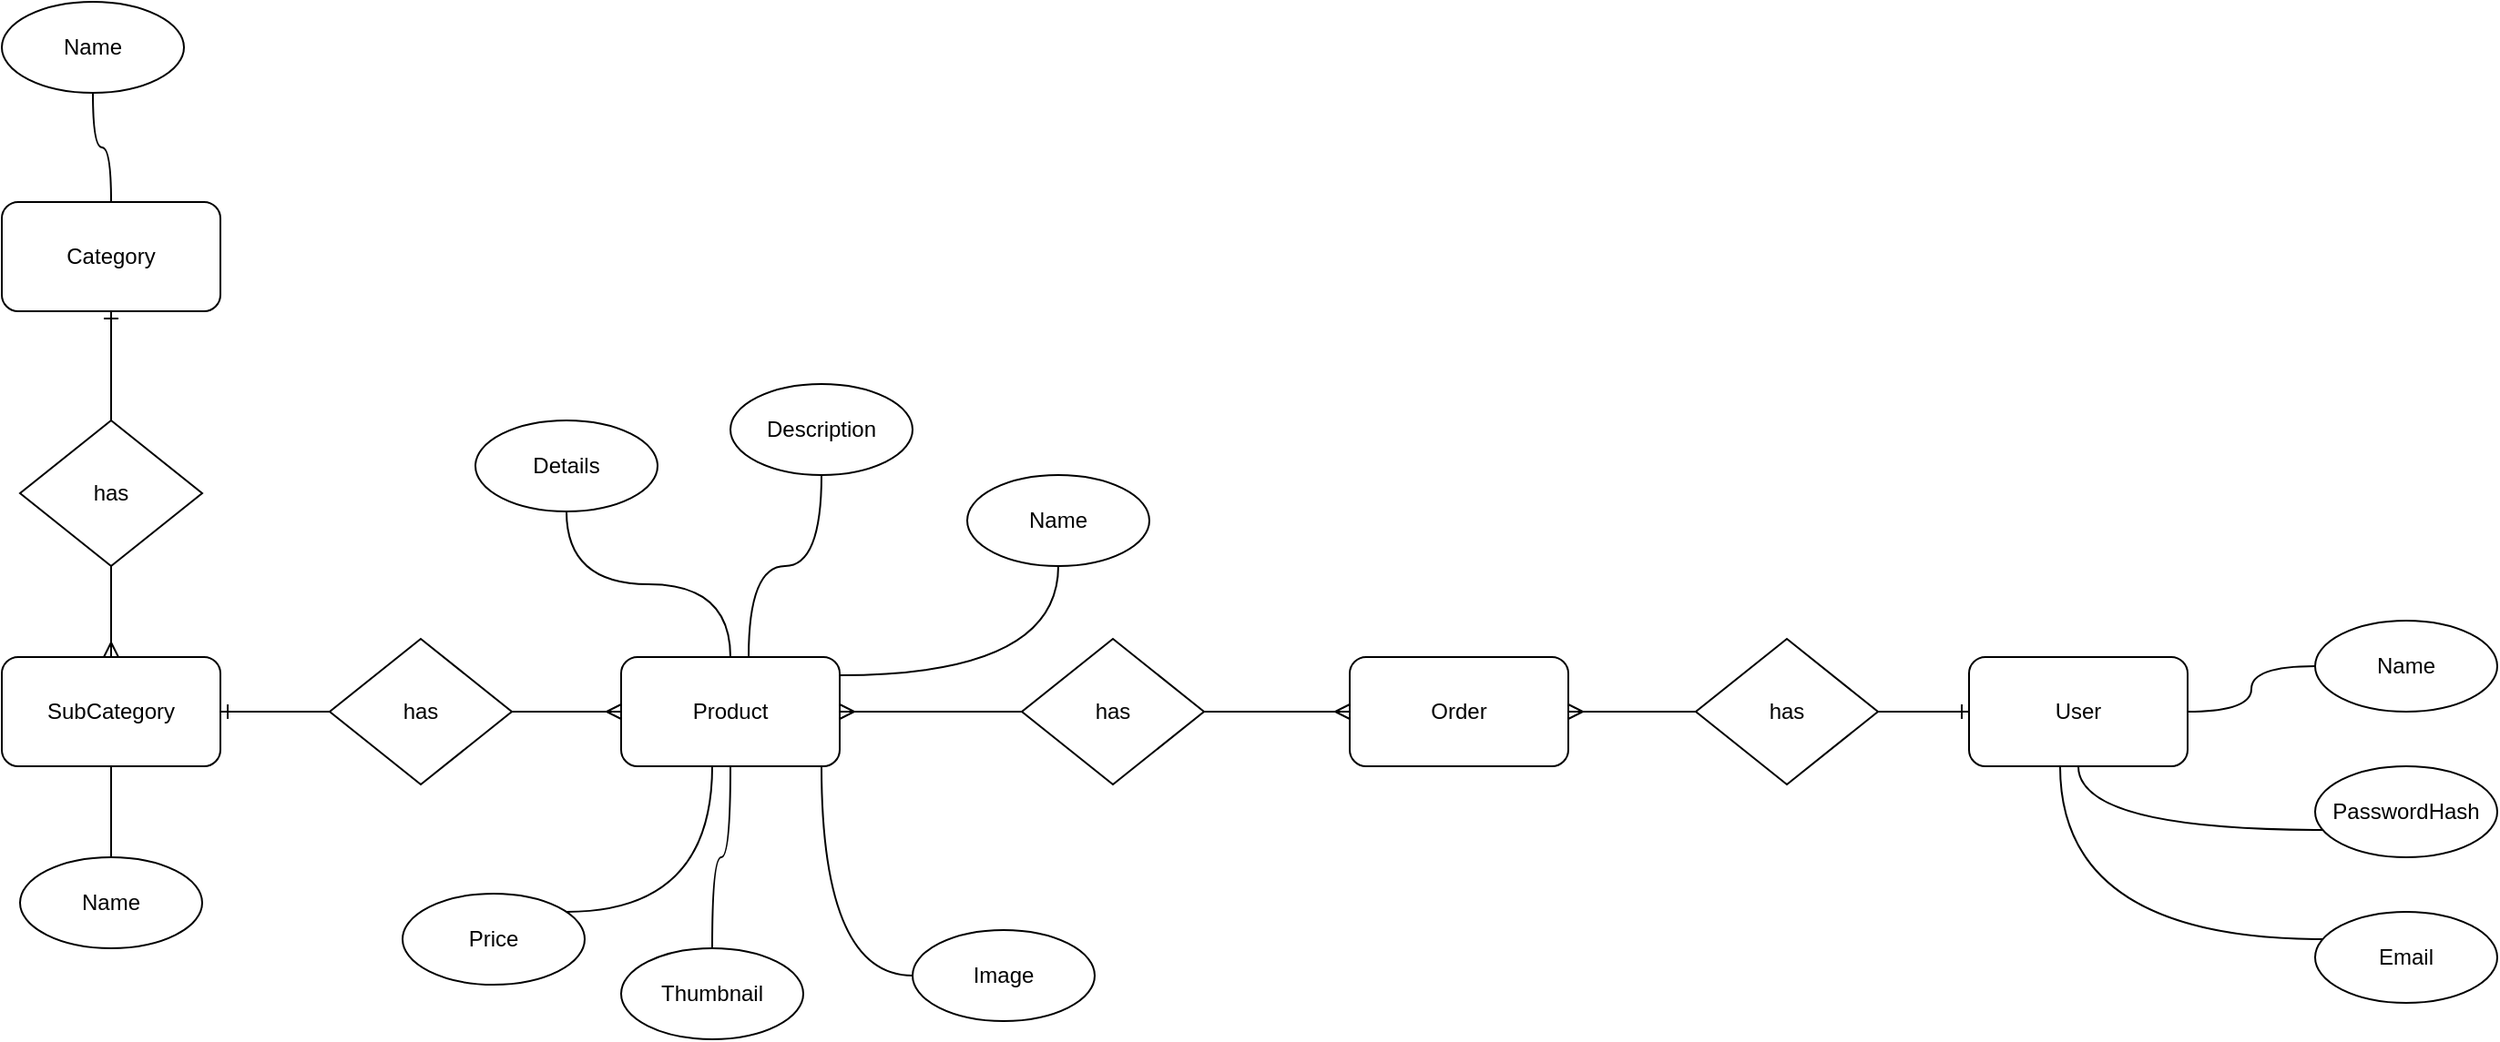 <mxfile version="18.0.2" type="github">
  <diagram id="DMv-peX_2h2KTgi_iEWE" name="ERD">
    <mxGraphModel dx="601" dy="528" grid="1" gridSize="10" guides="1" tooltips="1" connect="1" arrows="1" fold="1" page="1" pageScale="1" pageWidth="850" pageHeight="1100" math="0" shadow="0">
      <root>
        <mxCell id="0" />
        <mxCell id="1" parent="0" />
        <mxCell id="4dXV5xnPfoCECKx_yGO7-26" style="edgeStyle=orthogonalEdgeStyle;curved=1;rounded=0;orthogonalLoop=1;jettySize=auto;html=1;endArrow=none;endFill=0;" edge="1" parent="1" source="4dXV5xnPfoCECKx_yGO7-1" target="4dXV5xnPfoCECKx_yGO7-3">
          <mxGeometry relative="1" as="geometry" />
        </mxCell>
        <mxCell id="4dXV5xnPfoCECKx_yGO7-27" style="edgeStyle=orthogonalEdgeStyle;curved=1;rounded=0;orthogonalLoop=1;jettySize=auto;html=1;endArrow=none;endFill=0;" edge="1" parent="1" source="4dXV5xnPfoCECKx_yGO7-1" target="4dXV5xnPfoCECKx_yGO7-2">
          <mxGeometry relative="1" as="geometry">
            <Array as="points">
              <mxPoint x="490" y="430" />
              <mxPoint x="530" y="430" />
            </Array>
          </mxGeometry>
        </mxCell>
        <mxCell id="4dXV5xnPfoCECKx_yGO7-28" style="edgeStyle=orthogonalEdgeStyle;curved=1;rounded=0;orthogonalLoop=1;jettySize=auto;html=1;endArrow=none;endFill=0;" edge="1" parent="1" source="4dXV5xnPfoCECKx_yGO7-1" target="4dXV5xnPfoCECKx_yGO7-10">
          <mxGeometry relative="1" as="geometry">
            <Array as="points">
              <mxPoint x="660" y="490" />
            </Array>
          </mxGeometry>
        </mxCell>
        <mxCell id="4dXV5xnPfoCECKx_yGO7-33" style="edgeStyle=orthogonalEdgeStyle;curved=1;rounded=0;orthogonalLoop=1;jettySize=auto;html=1;endArrow=none;endFill=0;" edge="1" parent="1" source="4dXV5xnPfoCECKx_yGO7-1" target="4dXV5xnPfoCECKx_yGO7-32">
          <mxGeometry relative="1" as="geometry">
            <Array as="points">
              <mxPoint x="470" y="620" />
              <mxPoint x="360" y="620" />
            </Array>
          </mxGeometry>
        </mxCell>
        <mxCell id="4dXV5xnPfoCECKx_yGO7-42" style="edgeStyle=orthogonalEdgeStyle;curved=1;rounded=0;orthogonalLoop=1;jettySize=auto;html=1;endArrow=none;endFill=0;" edge="1" parent="1" source="4dXV5xnPfoCECKx_yGO7-1" target="4dXV5xnPfoCECKx_yGO7-4">
          <mxGeometry relative="1" as="geometry">
            <Array as="points">
              <mxPoint x="530" y="655" />
            </Array>
          </mxGeometry>
        </mxCell>
        <mxCell id="4dXV5xnPfoCECKx_yGO7-1" value="Product" style="rounded=1;whiteSpace=wrap;html=1;" vertex="1" parent="1">
          <mxGeometry x="420" y="480" width="120" height="60" as="geometry" />
        </mxCell>
        <mxCell id="4dXV5xnPfoCECKx_yGO7-2" value="Description" style="ellipse;whiteSpace=wrap;html=1;" vertex="1" parent="1">
          <mxGeometry x="480" y="330" width="100" height="50" as="geometry" />
        </mxCell>
        <mxCell id="4dXV5xnPfoCECKx_yGO7-3" value="Details" style="ellipse;whiteSpace=wrap;html=1;" vertex="1" parent="1">
          <mxGeometry x="340" y="350" width="100" height="50" as="geometry" />
        </mxCell>
        <mxCell id="4dXV5xnPfoCECKx_yGO7-4" value="Image" style="ellipse;whiteSpace=wrap;html=1;" vertex="1" parent="1">
          <mxGeometry x="580" y="630" width="100" height="50" as="geometry" />
        </mxCell>
        <mxCell id="4dXV5xnPfoCECKx_yGO7-30" style="edgeStyle=orthogonalEdgeStyle;curved=1;rounded=0;orthogonalLoop=1;jettySize=auto;html=1;endArrow=none;endFill=0;" edge="1" parent="1" source="4dXV5xnPfoCECKx_yGO7-5" target="4dXV5xnPfoCECKx_yGO7-1">
          <mxGeometry relative="1" as="geometry" />
        </mxCell>
        <mxCell id="4dXV5xnPfoCECKx_yGO7-5" value="Thumbnail" style="ellipse;whiteSpace=wrap;html=1;" vertex="1" parent="1">
          <mxGeometry x="420" y="640" width="100" height="50" as="geometry" />
        </mxCell>
        <mxCell id="4dXV5xnPfoCECKx_yGO7-25" style="edgeStyle=orthogonalEdgeStyle;rounded=0;orthogonalLoop=1;jettySize=auto;html=1;endArrow=none;endFill=0;curved=1;" edge="1" parent="1" source="4dXV5xnPfoCECKx_yGO7-6" target="4dXV5xnPfoCECKx_yGO7-7">
          <mxGeometry relative="1" as="geometry" />
        </mxCell>
        <mxCell id="4dXV5xnPfoCECKx_yGO7-6" value="Category" style="rounded=1;whiteSpace=wrap;html=1;" vertex="1" parent="1">
          <mxGeometry x="80" y="230" width="120" height="60" as="geometry" />
        </mxCell>
        <mxCell id="4dXV5xnPfoCECKx_yGO7-7" value="Name" style="ellipse;whiteSpace=wrap;html=1;" vertex="1" parent="1">
          <mxGeometry x="80" y="120" width="100" height="50" as="geometry" />
        </mxCell>
        <mxCell id="4dXV5xnPfoCECKx_yGO7-10" value="Name" style="ellipse;whiteSpace=wrap;html=1;" vertex="1" parent="1">
          <mxGeometry x="610" y="380" width="100" height="50" as="geometry" />
        </mxCell>
        <mxCell id="4dXV5xnPfoCECKx_yGO7-31" style="edgeStyle=orthogonalEdgeStyle;curved=1;rounded=0;orthogonalLoop=1;jettySize=auto;html=1;endArrow=none;endFill=0;" edge="1" parent="1" source="4dXV5xnPfoCECKx_yGO7-14" target="4dXV5xnPfoCECKx_yGO7-24">
          <mxGeometry relative="1" as="geometry" />
        </mxCell>
        <mxCell id="4dXV5xnPfoCECKx_yGO7-14" value="SubCategory" style="rounded=1;whiteSpace=wrap;html=1;" vertex="1" parent="1">
          <mxGeometry x="80" y="480" width="120" height="60" as="geometry" />
        </mxCell>
        <mxCell id="4dXV5xnPfoCECKx_yGO7-17" style="edgeStyle=orthogonalEdgeStyle;rounded=0;orthogonalLoop=1;jettySize=auto;html=1;endArrow=ERmany;endFill=0;" edge="1" parent="1" source="4dXV5xnPfoCECKx_yGO7-16" target="4dXV5xnPfoCECKx_yGO7-14">
          <mxGeometry relative="1" as="geometry" />
        </mxCell>
        <mxCell id="4dXV5xnPfoCECKx_yGO7-18" style="edgeStyle=orthogonalEdgeStyle;rounded=0;orthogonalLoop=1;jettySize=auto;html=1;endArrow=ERone;endFill=0;" edge="1" parent="1" source="4dXV5xnPfoCECKx_yGO7-16" target="4dXV5xnPfoCECKx_yGO7-6">
          <mxGeometry relative="1" as="geometry" />
        </mxCell>
        <mxCell id="4dXV5xnPfoCECKx_yGO7-16" value="has" style="rhombus;whiteSpace=wrap;html=1;" vertex="1" parent="1">
          <mxGeometry x="90" y="350" width="100" height="80" as="geometry" />
        </mxCell>
        <mxCell id="4dXV5xnPfoCECKx_yGO7-22" style="edgeStyle=orthogonalEdgeStyle;rounded=0;orthogonalLoop=1;jettySize=auto;html=1;endArrow=ERmany;endFill=0;" edge="1" parent="1" source="4dXV5xnPfoCECKx_yGO7-21" target="4dXV5xnPfoCECKx_yGO7-1">
          <mxGeometry relative="1" as="geometry" />
        </mxCell>
        <mxCell id="4dXV5xnPfoCECKx_yGO7-23" style="edgeStyle=orthogonalEdgeStyle;rounded=0;orthogonalLoop=1;jettySize=auto;html=1;endArrow=ERone;endFill=0;" edge="1" parent="1" source="4dXV5xnPfoCECKx_yGO7-21" target="4dXV5xnPfoCECKx_yGO7-14">
          <mxGeometry relative="1" as="geometry" />
        </mxCell>
        <mxCell id="4dXV5xnPfoCECKx_yGO7-21" value="has" style="rhombus;whiteSpace=wrap;html=1;" vertex="1" parent="1">
          <mxGeometry x="260" y="470" width="100" height="80" as="geometry" />
        </mxCell>
        <mxCell id="4dXV5xnPfoCECKx_yGO7-24" value="Name" style="ellipse;whiteSpace=wrap;html=1;" vertex="1" parent="1">
          <mxGeometry x="90" y="590" width="100" height="50" as="geometry" />
        </mxCell>
        <mxCell id="4dXV5xnPfoCECKx_yGO7-32" value="Price" style="ellipse;whiteSpace=wrap;html=1;" vertex="1" parent="1">
          <mxGeometry x="300" y="610" width="100" height="50" as="geometry" />
        </mxCell>
        <mxCell id="4dXV5xnPfoCECKx_yGO7-36" style="edgeStyle=orthogonalEdgeStyle;curved=1;rounded=0;orthogonalLoop=1;jettySize=auto;html=1;endArrow=none;endFill=0;" edge="1" parent="1" source="4dXV5xnPfoCECKx_yGO7-34" target="4dXV5xnPfoCECKx_yGO7-35">
          <mxGeometry relative="1" as="geometry" />
        </mxCell>
        <mxCell id="4dXV5xnPfoCECKx_yGO7-38" style="edgeStyle=orthogonalEdgeStyle;curved=1;rounded=0;orthogonalLoop=1;jettySize=auto;html=1;endArrow=none;endFill=0;" edge="1" parent="1" source="4dXV5xnPfoCECKx_yGO7-34" target="4dXV5xnPfoCECKx_yGO7-37">
          <mxGeometry relative="1" as="geometry">
            <Array as="points">
              <mxPoint x="1220" y="575" />
            </Array>
          </mxGeometry>
        </mxCell>
        <mxCell id="4dXV5xnPfoCECKx_yGO7-40" style="edgeStyle=orthogonalEdgeStyle;curved=1;rounded=0;orthogonalLoop=1;jettySize=auto;html=1;endArrow=none;endFill=0;" edge="1" parent="1" source="4dXV5xnPfoCECKx_yGO7-34" target="4dXV5xnPfoCECKx_yGO7-39">
          <mxGeometry relative="1" as="geometry">
            <Array as="points">
              <mxPoint x="1210" y="635" />
            </Array>
          </mxGeometry>
        </mxCell>
        <mxCell id="4dXV5xnPfoCECKx_yGO7-34" value="User" style="rounded=1;whiteSpace=wrap;html=1;" vertex="1" parent="1">
          <mxGeometry x="1160" y="480" width="120" height="60" as="geometry" />
        </mxCell>
        <mxCell id="4dXV5xnPfoCECKx_yGO7-35" value="Name" style="ellipse;whiteSpace=wrap;html=1;" vertex="1" parent="1">
          <mxGeometry x="1350" y="460" width="100" height="50" as="geometry" />
        </mxCell>
        <mxCell id="4dXV5xnPfoCECKx_yGO7-37" value="PasswordHash" style="ellipse;whiteSpace=wrap;html=1;" vertex="1" parent="1">
          <mxGeometry x="1350" y="540" width="100" height="50" as="geometry" />
        </mxCell>
        <mxCell id="4dXV5xnPfoCECKx_yGO7-39" value="Email" style="ellipse;whiteSpace=wrap;html=1;" vertex="1" parent="1">
          <mxGeometry x="1350" y="620" width="100" height="50" as="geometry" />
        </mxCell>
        <mxCell id="4dXV5xnPfoCECKx_yGO7-41" value="Order" style="rounded=1;whiteSpace=wrap;html=1;" vertex="1" parent="1">
          <mxGeometry x="820" y="480" width="120" height="60" as="geometry" />
        </mxCell>
        <mxCell id="4dXV5xnPfoCECKx_yGO7-44" style="edgeStyle=orthogonalEdgeStyle;curved=1;rounded=0;orthogonalLoop=1;jettySize=auto;html=1;endArrow=ERone;endFill=0;" edge="1" parent="1" source="4dXV5xnPfoCECKx_yGO7-43" target="4dXV5xnPfoCECKx_yGO7-34">
          <mxGeometry relative="1" as="geometry" />
        </mxCell>
        <mxCell id="4dXV5xnPfoCECKx_yGO7-45" style="edgeStyle=orthogonalEdgeStyle;curved=1;rounded=0;orthogonalLoop=1;jettySize=auto;html=1;endArrow=ERmany;endFill=0;" edge="1" parent="1" source="4dXV5xnPfoCECKx_yGO7-43" target="4dXV5xnPfoCECKx_yGO7-41">
          <mxGeometry relative="1" as="geometry" />
        </mxCell>
        <mxCell id="4dXV5xnPfoCECKx_yGO7-43" value="has" style="rhombus;whiteSpace=wrap;html=1;" vertex="1" parent="1">
          <mxGeometry x="1010" y="470" width="100" height="80" as="geometry" />
        </mxCell>
        <mxCell id="4dXV5xnPfoCECKx_yGO7-47" style="edgeStyle=orthogonalEdgeStyle;curved=1;rounded=0;orthogonalLoop=1;jettySize=auto;html=1;endArrow=ERmany;endFill=0;" edge="1" parent="1" source="4dXV5xnPfoCECKx_yGO7-46" target="4dXV5xnPfoCECKx_yGO7-41">
          <mxGeometry relative="1" as="geometry" />
        </mxCell>
        <mxCell id="4dXV5xnPfoCECKx_yGO7-48" style="edgeStyle=orthogonalEdgeStyle;curved=1;rounded=0;orthogonalLoop=1;jettySize=auto;html=1;endArrow=ERmany;endFill=0;" edge="1" parent="1" source="4dXV5xnPfoCECKx_yGO7-46" target="4dXV5xnPfoCECKx_yGO7-1">
          <mxGeometry relative="1" as="geometry" />
        </mxCell>
        <mxCell id="4dXV5xnPfoCECKx_yGO7-46" value="has" style="rhombus;whiteSpace=wrap;html=1;" vertex="1" parent="1">
          <mxGeometry x="640" y="470" width="100" height="80" as="geometry" />
        </mxCell>
      </root>
    </mxGraphModel>
  </diagram>
</mxfile>
